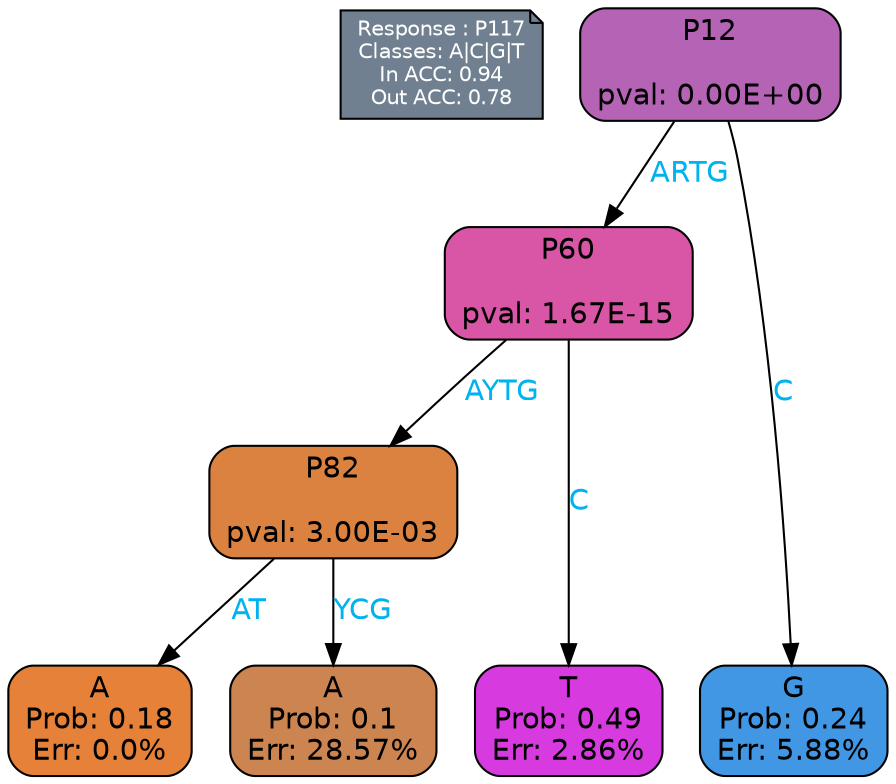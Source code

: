 digraph Tree {
node [shape=box, style="filled, rounded", color="black", fontname=helvetica] ;
graph [ranksep=equally, splines=polylines, bgcolor=transparent, dpi=600] ;
edge [fontname=helvetica] ;
LEGEND [label="Response : P117
Classes: A|C|G|T
In ACC: 0.94
Out ACC: 0.78
",shape=note,align=left,style=filled,fillcolor="slategray",fontcolor="white",fontsize=10];1 [label="P12

pval: 0.00E+00", fillcolor="#b564b5"] ;
2 [label="P60

pval: 1.67E-15", fillcolor="#d955a6"] ;
3 [label="P82

pval: 3.00E-03", fillcolor="#dc8241"] ;
4 [label="A
Prob: 0.18
Err: 0.0%", fillcolor="#e58139"] ;
5 [label="A
Prob: 0.1
Err: 28.57%", fillcolor="#cc8551"] ;
6 [label="T
Prob: 0.49
Err: 2.86%", fillcolor="#d73be0"] ;
7 [label="G
Prob: 0.24
Err: 5.88%", fillcolor="#4297e5"] ;
1 -> 2 [label="ARTG",fontcolor=deepskyblue2] ;
1 -> 7 [label="C",fontcolor=deepskyblue2] ;
2 -> 3 [label="AYTG",fontcolor=deepskyblue2] ;
2 -> 6 [label="C",fontcolor=deepskyblue2] ;
3 -> 4 [label="AT",fontcolor=deepskyblue2] ;
3 -> 5 [label="YCG",fontcolor=deepskyblue2] ;
{rank = same; 4;5;6;7;}{rank = same; LEGEND;1;}}